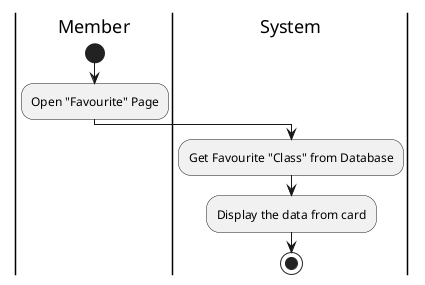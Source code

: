 @startuml GetFavourite

skinparam ConditionEndStyle hline
skinparam conditionStyle diamond
skinparam Monochrome true
skinparam Shadowing false

|Member|
start
:Open "Favourite" Page;

|System|
:Get Favourite "Class" from Database;
:Display the data from card;
stop

@enduml